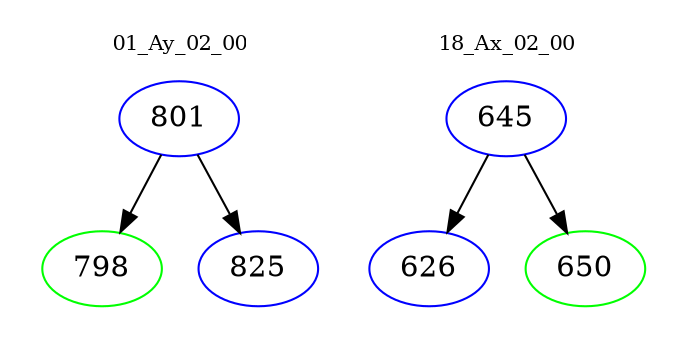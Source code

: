 digraph{
subgraph cluster_0 {
color = white
label = "01_Ay_02_00";
fontsize=10;
T0_801 [label="801", color="blue"]
T0_801 -> T0_798 [color="black"]
T0_798 [label="798", color="green"]
T0_801 -> T0_825 [color="black"]
T0_825 [label="825", color="blue"]
}
subgraph cluster_1 {
color = white
label = "18_Ax_02_00";
fontsize=10;
T1_645 [label="645", color="blue"]
T1_645 -> T1_626 [color="black"]
T1_626 [label="626", color="blue"]
T1_645 -> T1_650 [color="black"]
T1_650 [label="650", color="green"]
}
}
